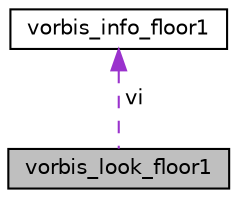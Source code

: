 digraph "vorbis_look_floor1"
{
  edge [fontname="Helvetica",fontsize="10",labelfontname="Helvetica",labelfontsize="10"];
  node [fontname="Helvetica",fontsize="10",shape=record];
  Node1 [label="vorbis_look_floor1",height=0.2,width=0.4,color="black", fillcolor="grey75", style="filled", fontcolor="black"];
  Node2 -> Node1 [dir="back",color="darkorchid3",fontsize="10",style="dashed",label=" vi" ,fontname="Helvetica"];
  Node2 [label="vorbis_info_floor1",height=0.2,width=0.4,color="black", fillcolor="white", style="filled",URL="$structvorbis__info__floor1.html"];
}
